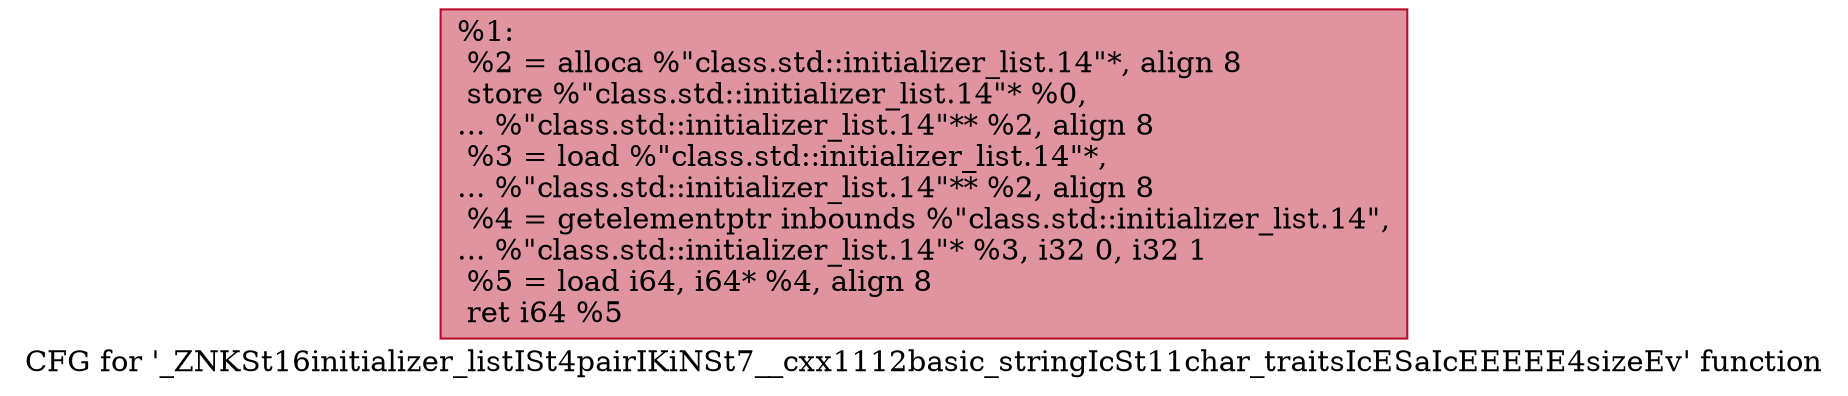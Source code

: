 digraph "CFG for '_ZNKSt16initializer_listISt4pairIKiNSt7__cxx1112basic_stringIcSt11char_traitsIcESaIcEEEEE4sizeEv' function" {
	label="CFG for '_ZNKSt16initializer_listISt4pairIKiNSt7__cxx1112basic_stringIcSt11char_traitsIcESaIcEEEEE4sizeEv' function";

	Node0x55a84683d4f0 [shape=record,color="#b70d28ff", style=filled, fillcolor="#b70d2870",label="{%1:\l  %2 = alloca %\"class.std::initializer_list.14\"*, align 8\l  store %\"class.std::initializer_list.14\"* %0,\l... %\"class.std::initializer_list.14\"** %2, align 8\l  %3 = load %\"class.std::initializer_list.14\"*,\l... %\"class.std::initializer_list.14\"** %2, align 8\l  %4 = getelementptr inbounds %\"class.std::initializer_list.14\",\l... %\"class.std::initializer_list.14\"* %3, i32 0, i32 1\l  %5 = load i64, i64* %4, align 8\l  ret i64 %5\l}"];
}
